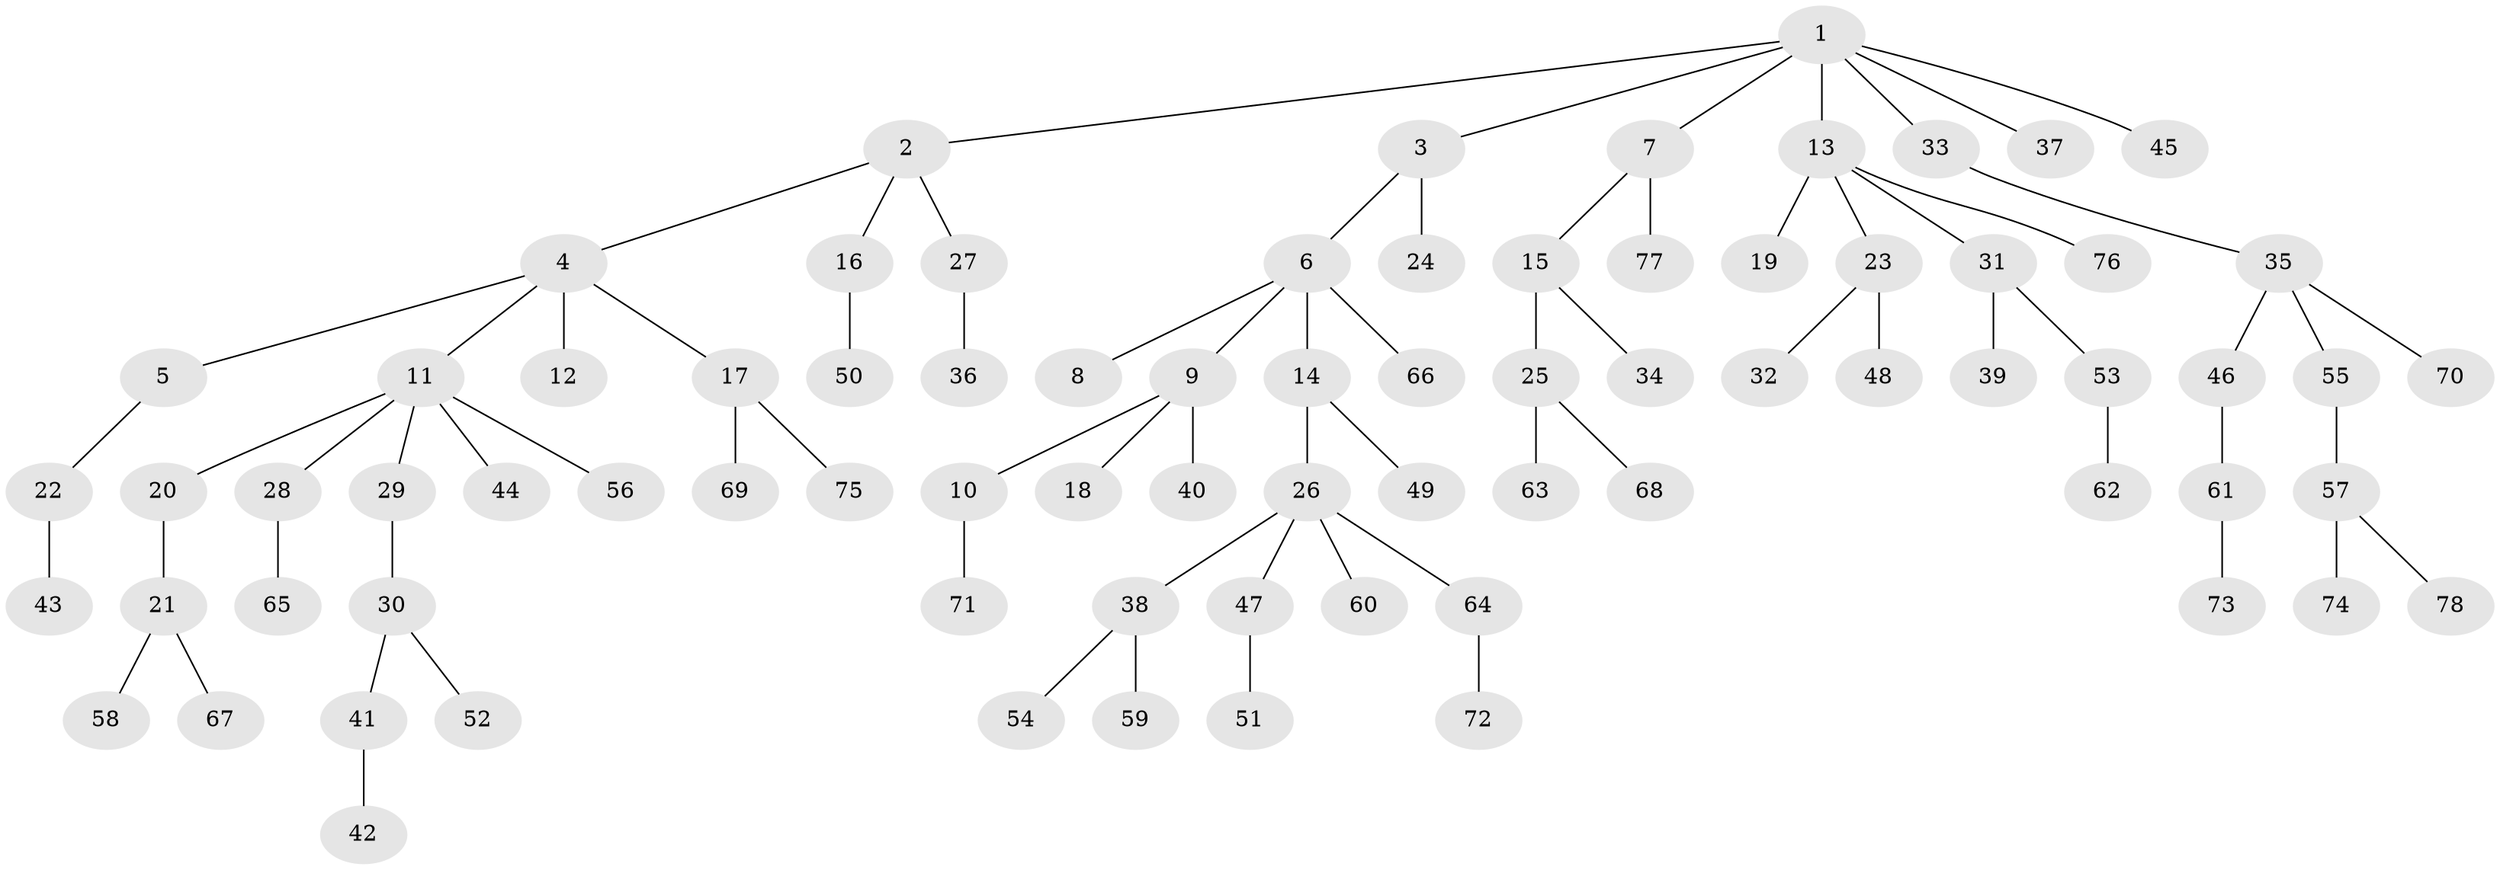 // Generated by graph-tools (version 1.1) at 2025/50/03/09/25 03:50:21]
// undirected, 78 vertices, 77 edges
graph export_dot {
graph [start="1"]
  node [color=gray90,style=filled];
  1;
  2;
  3;
  4;
  5;
  6;
  7;
  8;
  9;
  10;
  11;
  12;
  13;
  14;
  15;
  16;
  17;
  18;
  19;
  20;
  21;
  22;
  23;
  24;
  25;
  26;
  27;
  28;
  29;
  30;
  31;
  32;
  33;
  34;
  35;
  36;
  37;
  38;
  39;
  40;
  41;
  42;
  43;
  44;
  45;
  46;
  47;
  48;
  49;
  50;
  51;
  52;
  53;
  54;
  55;
  56;
  57;
  58;
  59;
  60;
  61;
  62;
  63;
  64;
  65;
  66;
  67;
  68;
  69;
  70;
  71;
  72;
  73;
  74;
  75;
  76;
  77;
  78;
  1 -- 2;
  1 -- 3;
  1 -- 7;
  1 -- 13;
  1 -- 33;
  1 -- 37;
  1 -- 45;
  2 -- 4;
  2 -- 16;
  2 -- 27;
  3 -- 6;
  3 -- 24;
  4 -- 5;
  4 -- 11;
  4 -- 12;
  4 -- 17;
  5 -- 22;
  6 -- 8;
  6 -- 9;
  6 -- 14;
  6 -- 66;
  7 -- 15;
  7 -- 77;
  9 -- 10;
  9 -- 18;
  9 -- 40;
  10 -- 71;
  11 -- 20;
  11 -- 28;
  11 -- 29;
  11 -- 44;
  11 -- 56;
  13 -- 19;
  13 -- 23;
  13 -- 31;
  13 -- 76;
  14 -- 26;
  14 -- 49;
  15 -- 25;
  15 -- 34;
  16 -- 50;
  17 -- 69;
  17 -- 75;
  20 -- 21;
  21 -- 58;
  21 -- 67;
  22 -- 43;
  23 -- 32;
  23 -- 48;
  25 -- 63;
  25 -- 68;
  26 -- 38;
  26 -- 47;
  26 -- 60;
  26 -- 64;
  27 -- 36;
  28 -- 65;
  29 -- 30;
  30 -- 41;
  30 -- 52;
  31 -- 39;
  31 -- 53;
  33 -- 35;
  35 -- 46;
  35 -- 55;
  35 -- 70;
  38 -- 54;
  38 -- 59;
  41 -- 42;
  46 -- 61;
  47 -- 51;
  53 -- 62;
  55 -- 57;
  57 -- 74;
  57 -- 78;
  61 -- 73;
  64 -- 72;
}
